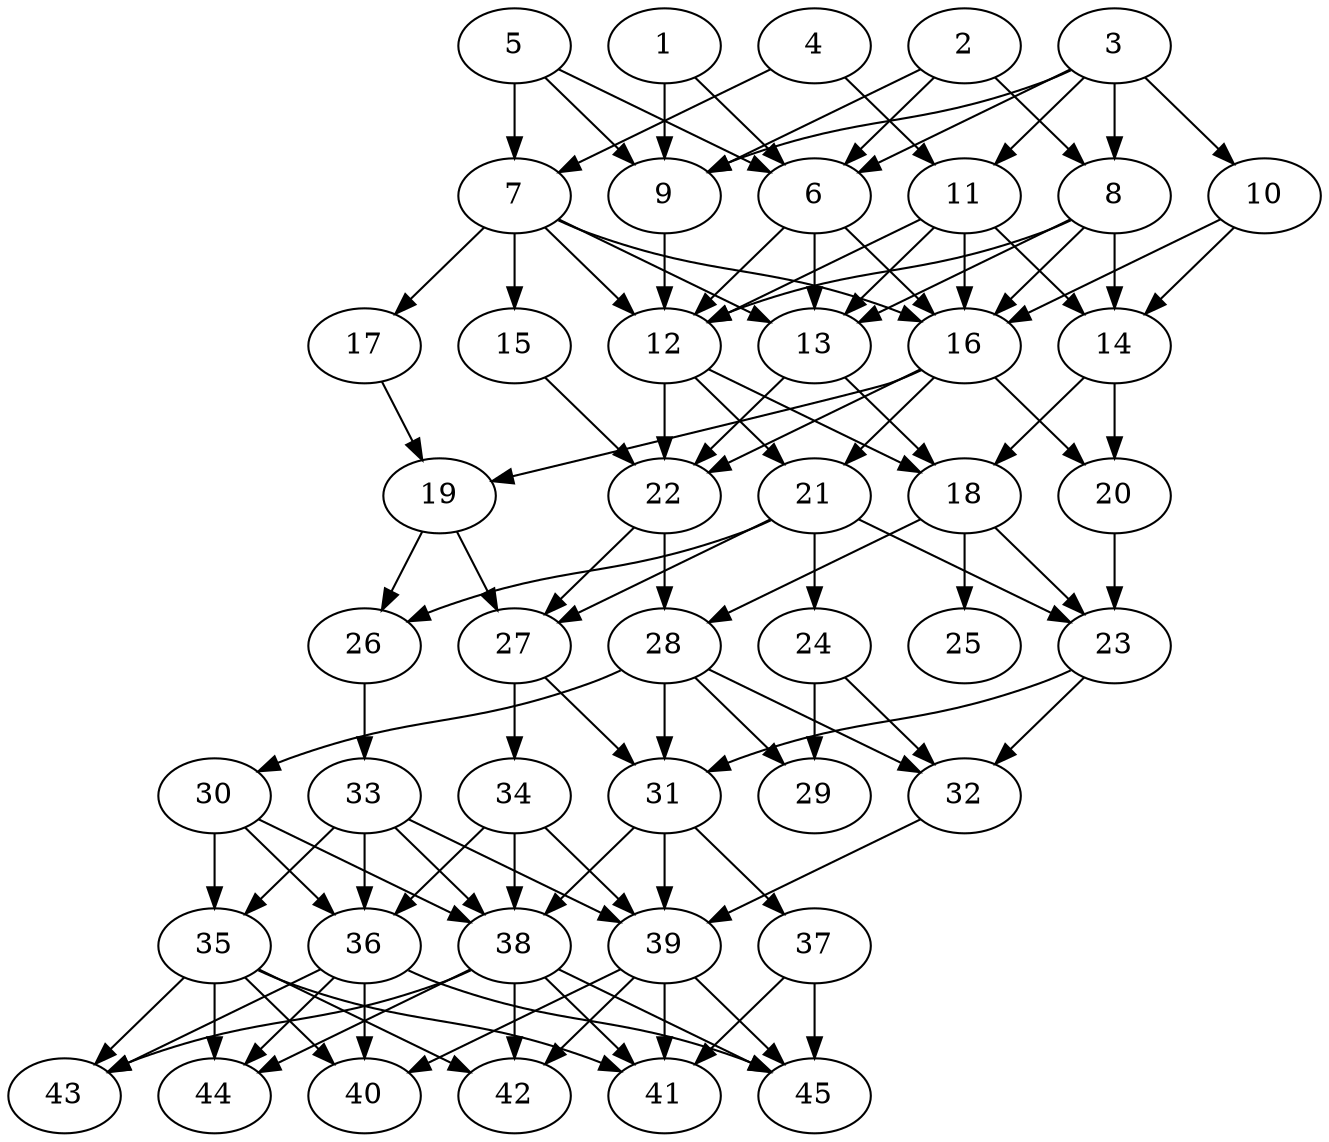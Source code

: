 // DAG automatically generated by daggen at Thu Oct  3 14:07:25 2019
// ./daggen --dot -n 45 --ccr 0.5 --fat 0.5 --regular 0.9 --density 0.7 --mindata 5242880 --maxdata 52428800 
digraph G {
  1 [size="39589888", alpha="0.01", expect_size="19794944"] 
  1 -> 6 [size ="19794944"]
  1 -> 9 [size ="19794944"]
  2 [size="70303744", alpha="0.15", expect_size="35151872"] 
  2 -> 6 [size ="35151872"]
  2 -> 8 [size ="35151872"]
  2 -> 9 [size ="35151872"]
  3 [size="10975232", alpha="0.19", expect_size="5487616"] 
  3 -> 6 [size ="5487616"]
  3 -> 8 [size ="5487616"]
  3 -> 9 [size ="5487616"]
  3 -> 10 [size ="5487616"]
  3 -> 11 [size ="5487616"]
  4 [size="50345984", alpha="0.01", expect_size="25172992"] 
  4 -> 7 [size ="25172992"]
  4 -> 11 [size ="25172992"]
  5 [size="73699328", alpha="0.15", expect_size="36849664"] 
  5 -> 6 [size ="36849664"]
  5 -> 7 [size ="36849664"]
  5 -> 9 [size ="36849664"]
  6 [size="21110784", alpha="0.01", expect_size="10555392"] 
  6 -> 12 [size ="10555392"]
  6 -> 13 [size ="10555392"]
  6 -> 16 [size ="10555392"]
  7 [size="61284352", alpha="0.19", expect_size="30642176"] 
  7 -> 12 [size ="30642176"]
  7 -> 13 [size ="30642176"]
  7 -> 15 [size ="30642176"]
  7 -> 16 [size ="30642176"]
  7 -> 17 [size ="30642176"]
  8 [size="93169664", alpha="0.01", expect_size="46584832"] 
  8 -> 12 [size ="46584832"]
  8 -> 13 [size ="46584832"]
  8 -> 14 [size ="46584832"]
  8 -> 16 [size ="46584832"]
  9 [size="87904256", alpha="0.07", expect_size="43952128"] 
  9 -> 12 [size ="43952128"]
  10 [size="70533120", alpha="0.13", expect_size="35266560"] 
  10 -> 14 [size ="35266560"]
  10 -> 16 [size ="35266560"]
  11 [size="70086656", alpha="0.14", expect_size="35043328"] 
  11 -> 12 [size ="35043328"]
  11 -> 13 [size ="35043328"]
  11 -> 14 [size ="35043328"]
  11 -> 16 [size ="35043328"]
  12 [size="74145792", alpha="0.10", expect_size="37072896"] 
  12 -> 18 [size ="37072896"]
  12 -> 21 [size ="37072896"]
  12 -> 22 [size ="37072896"]
  13 [size="49166336", alpha="0.12", expect_size="24583168"] 
  13 -> 18 [size ="24583168"]
  13 -> 22 [size ="24583168"]
  14 [size="43372544", alpha="0.04", expect_size="21686272"] 
  14 -> 18 [size ="21686272"]
  14 -> 20 [size ="21686272"]
  15 [size="49348608", alpha="0.16", expect_size="24674304"] 
  15 -> 22 [size ="24674304"]
  16 [size="25489408", alpha="0.18", expect_size="12744704"] 
  16 -> 19 [size ="12744704"]
  16 -> 20 [size ="12744704"]
  16 -> 21 [size ="12744704"]
  16 -> 22 [size ="12744704"]
  17 [size="31254528", alpha="0.02", expect_size="15627264"] 
  17 -> 19 [size ="15627264"]
  18 [size="27084800", alpha="0.04", expect_size="13542400"] 
  18 -> 23 [size ="13542400"]
  18 -> 25 [size ="13542400"]
  18 -> 28 [size ="13542400"]
  19 [size="30326784", alpha="0.18", expect_size="15163392"] 
  19 -> 26 [size ="15163392"]
  19 -> 27 [size ="15163392"]
  20 [size="64884736", alpha="0.08", expect_size="32442368"] 
  20 -> 23 [size ="32442368"]
  21 [size="30554112", alpha="0.04", expect_size="15277056"] 
  21 -> 23 [size ="15277056"]
  21 -> 24 [size ="15277056"]
  21 -> 26 [size ="15277056"]
  21 -> 27 [size ="15277056"]
  22 [size="94707712", alpha="0.13", expect_size="47353856"] 
  22 -> 27 [size ="47353856"]
  22 -> 28 [size ="47353856"]
  23 [size="49504256", alpha="0.03", expect_size="24752128"] 
  23 -> 31 [size ="24752128"]
  23 -> 32 [size ="24752128"]
  24 [size="104699904", alpha="0.00", expect_size="52349952"] 
  24 -> 29 [size ="52349952"]
  24 -> 32 [size ="52349952"]
  25 [size="31092736", alpha="0.11", expect_size="15546368"] 
  26 [size="12957696", alpha="0.05", expect_size="6478848"] 
  26 -> 33 [size ="6478848"]
  27 [size="95981568", alpha="0.09", expect_size="47990784"] 
  27 -> 31 [size ="47990784"]
  27 -> 34 [size ="47990784"]
  28 [size="12646400", alpha="0.10", expect_size="6323200"] 
  28 -> 29 [size ="6323200"]
  28 -> 30 [size ="6323200"]
  28 -> 31 [size ="6323200"]
  28 -> 32 [size ="6323200"]
  29 [size="29949952", alpha="0.08", expect_size="14974976"] 
  30 [size="18798592", alpha="0.19", expect_size="9399296"] 
  30 -> 35 [size ="9399296"]
  30 -> 36 [size ="9399296"]
  30 -> 38 [size ="9399296"]
  31 [size="56018944", alpha="0.02", expect_size="28009472"] 
  31 -> 37 [size ="28009472"]
  31 -> 38 [size ="28009472"]
  31 -> 39 [size ="28009472"]
  32 [size="76341248", alpha="0.19", expect_size="38170624"] 
  32 -> 39 [size ="38170624"]
  33 [size="45215744", alpha="0.04", expect_size="22607872"] 
  33 -> 35 [size ="22607872"]
  33 -> 36 [size ="22607872"]
  33 -> 38 [size ="22607872"]
  33 -> 39 [size ="22607872"]
  34 [size="57505792", alpha="0.16", expect_size="28752896"] 
  34 -> 36 [size ="28752896"]
  34 -> 38 [size ="28752896"]
  34 -> 39 [size ="28752896"]
  35 [size="58699776", alpha="0.16", expect_size="29349888"] 
  35 -> 40 [size ="29349888"]
  35 -> 41 [size ="29349888"]
  35 -> 42 [size ="29349888"]
  35 -> 43 [size ="29349888"]
  35 -> 44 [size ="29349888"]
  36 [size="17643520", alpha="0.20", expect_size="8821760"] 
  36 -> 40 [size ="8821760"]
  36 -> 43 [size ="8821760"]
  36 -> 44 [size ="8821760"]
  36 -> 45 [size ="8821760"]
  37 [size="39331840", alpha="0.08", expect_size="19665920"] 
  37 -> 41 [size ="19665920"]
  37 -> 45 [size ="19665920"]
  38 [size="80195584", alpha="0.19", expect_size="40097792"] 
  38 -> 41 [size ="40097792"]
  38 -> 42 [size ="40097792"]
  38 -> 43 [size ="40097792"]
  38 -> 44 [size ="40097792"]
  38 -> 45 [size ="40097792"]
  39 [size="34174976", alpha="0.15", expect_size="17087488"] 
  39 -> 40 [size ="17087488"]
  39 -> 41 [size ="17087488"]
  39 -> 42 [size ="17087488"]
  39 -> 45 [size ="17087488"]
  40 [size="73060352", alpha="0.02", expect_size="36530176"] 
  41 [size="68157440", alpha="0.13", expect_size="34078720"] 
  42 [size="79067136", alpha="0.02", expect_size="39533568"] 
  43 [size="75077632", alpha="0.20", expect_size="37538816"] 
  44 [size="94873600", alpha="0.17", expect_size="47436800"] 
  45 [size="76967936", alpha="0.19", expect_size="38483968"] 
}
